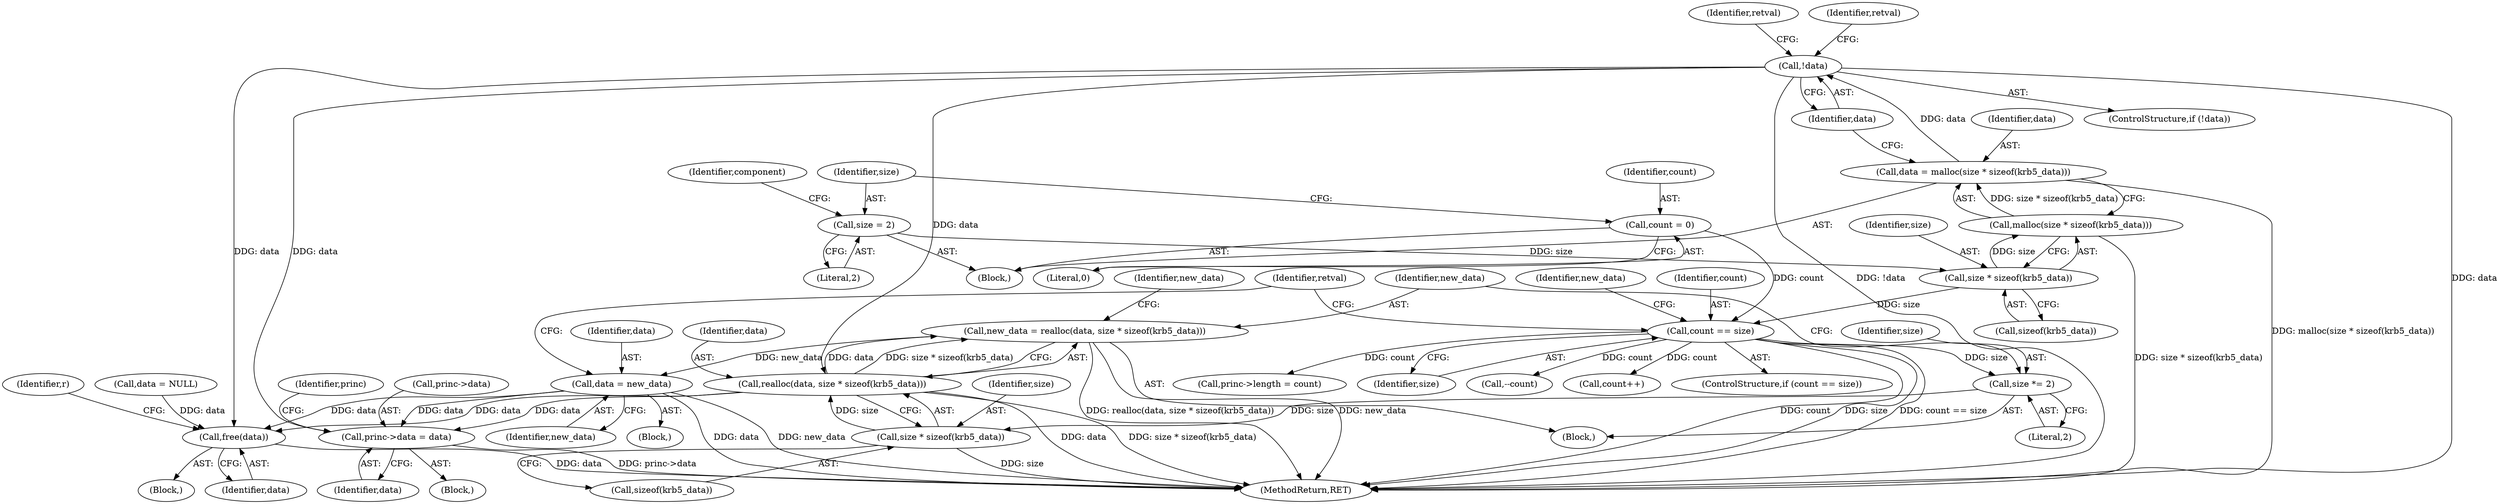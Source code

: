 digraph "0_krb5_f0c094a1b745d91ef2f9a4eae2149aac026a5789@API" {
"1000176" [label="(Call,new_data = realloc(data, size * sizeof(krb5_data)))"];
"1000178" [label="(Call,realloc(data, size * sizeof(krb5_data)))"];
"1000142" [label="(Call,!data)"];
"1000134" [label="(Call,data = malloc(size * sizeof(krb5_data)))"];
"1000136" [label="(Call,malloc(size * sizeof(krb5_data)))"];
"1000137" [label="(Call,size * sizeof(krb5_data))"];
"1000127" [label="(Call,size = 2)"];
"1000180" [label="(Call,size * sizeof(krb5_data))"];
"1000173" [label="(Call,size *= 2)"];
"1000165" [label="(Call,count == size)"];
"1000123" [label="(Call,count = 0)"];
"1000187" [label="(Call,data = new_data)"];
"1000249" [label="(Call,princ->data = data)"];
"1000280" [label="(Call,free(data))"];
"1000142" [label="(Call,!data)"];
"1000253" [label="(Identifier,data)"];
"1000267" [label="(Block,)"];
"1000175" [label="(Literal,2)"];
"1000139" [label="(Call,sizeof(krb5_data))"];
"1000129" [label="(Literal,2)"];
"1000254" [label="(Call,princ->length = count)"];
"1000165" [label="(Call,count == size)"];
"1000286" [label="(MethodReturn,RET)"];
"1000132" [label="(Identifier,component)"];
"1000125" [label="(Literal,0)"];
"1000283" [label="(Identifier,r)"];
"1000167" [label="(Identifier,size)"];
"1000262" [label="(Call,data = NULL)"];
"1000143" [label="(Identifier,data)"];
"1000180" [label="(Call,size * sizeof(krb5_data))"];
"1000281" [label="(Identifier,data)"];
"1000134" [label="(Call,data = malloc(size * sizeof(krb5_data)))"];
"1000171" [label="(Identifier,new_data)"];
"1000256" [label="(Identifier,princ)"];
"1000173" [label="(Call,size *= 2)"];
"1000189" [label="(Identifier,new_data)"];
"1000270" [label="(Call,--count)"];
"1000226" [label="(Call,count++)"];
"1000280" [label="(Call,free(data))"];
"1000185" [label="(Identifier,new_data)"];
"1000141" [label="(ControlStructure,if (!data))"];
"1000176" [label="(Call,new_data = realloc(data, size * sizeof(krb5_data)))"];
"1000174" [label="(Identifier,size)"];
"1000150" [label="(Identifier,retval)"];
"1000186" [label="(Block,)"];
"1000168" [label="(Block,)"];
"1000135" [label="(Identifier,data)"];
"1000181" [label="(Identifier,size)"];
"1000128" [label="(Identifier,size)"];
"1000136" [label="(Call,malloc(size * sizeof(krb5_data)))"];
"1000166" [label="(Identifier,count)"];
"1000123" [label="(Call,count = 0)"];
"1000124" [label="(Identifier,count)"];
"1000187" [label="(Call,data = new_data)"];
"1000188" [label="(Identifier,data)"];
"1000109" [label="(Block,)"];
"1000178" [label="(Call,realloc(data, size * sizeof(krb5_data)))"];
"1000177" [label="(Identifier,new_data)"];
"1000231" [label="(Block,)"];
"1000138" [label="(Identifier,size)"];
"1000127" [label="(Call,size = 2)"];
"1000164" [label="(ControlStructure,if (count == size))"];
"1000250" [label="(Call,princ->data)"];
"1000182" [label="(Call,sizeof(krb5_data))"];
"1000179" [label="(Identifier,data)"];
"1000137" [label="(Call,size * sizeof(krb5_data))"];
"1000197" [label="(Identifier,retval)"];
"1000146" [label="(Identifier,retval)"];
"1000249" [label="(Call,princ->data = data)"];
"1000176" -> "1000168"  [label="AST: "];
"1000176" -> "1000178"  [label="CFG: "];
"1000177" -> "1000176"  [label="AST: "];
"1000178" -> "1000176"  [label="AST: "];
"1000185" -> "1000176"  [label="CFG: "];
"1000176" -> "1000286"  [label="DDG: realloc(data, size * sizeof(krb5_data))"];
"1000176" -> "1000286"  [label="DDG: new_data"];
"1000178" -> "1000176"  [label="DDG: data"];
"1000178" -> "1000176"  [label="DDG: size * sizeof(krb5_data)"];
"1000176" -> "1000187"  [label="DDG: new_data"];
"1000178" -> "1000180"  [label="CFG: "];
"1000179" -> "1000178"  [label="AST: "];
"1000180" -> "1000178"  [label="AST: "];
"1000178" -> "1000286"  [label="DDG: data"];
"1000178" -> "1000286"  [label="DDG: size * sizeof(krb5_data)"];
"1000142" -> "1000178"  [label="DDG: data"];
"1000180" -> "1000178"  [label="DDG: size"];
"1000178" -> "1000249"  [label="DDG: data"];
"1000178" -> "1000280"  [label="DDG: data"];
"1000142" -> "1000141"  [label="AST: "];
"1000142" -> "1000143"  [label="CFG: "];
"1000143" -> "1000142"  [label="AST: "];
"1000146" -> "1000142"  [label="CFG: "];
"1000150" -> "1000142"  [label="CFG: "];
"1000142" -> "1000286"  [label="DDG: !data"];
"1000142" -> "1000286"  [label="DDG: data"];
"1000134" -> "1000142"  [label="DDG: data"];
"1000142" -> "1000249"  [label="DDG: data"];
"1000142" -> "1000280"  [label="DDG: data"];
"1000134" -> "1000109"  [label="AST: "];
"1000134" -> "1000136"  [label="CFG: "];
"1000135" -> "1000134"  [label="AST: "];
"1000136" -> "1000134"  [label="AST: "];
"1000143" -> "1000134"  [label="CFG: "];
"1000134" -> "1000286"  [label="DDG: malloc(size * sizeof(krb5_data))"];
"1000136" -> "1000134"  [label="DDG: size * sizeof(krb5_data)"];
"1000136" -> "1000137"  [label="CFG: "];
"1000137" -> "1000136"  [label="AST: "];
"1000136" -> "1000286"  [label="DDG: size * sizeof(krb5_data)"];
"1000137" -> "1000136"  [label="DDG: size"];
"1000137" -> "1000139"  [label="CFG: "];
"1000138" -> "1000137"  [label="AST: "];
"1000139" -> "1000137"  [label="AST: "];
"1000127" -> "1000137"  [label="DDG: size"];
"1000137" -> "1000165"  [label="DDG: size"];
"1000127" -> "1000109"  [label="AST: "];
"1000127" -> "1000129"  [label="CFG: "];
"1000128" -> "1000127"  [label="AST: "];
"1000129" -> "1000127"  [label="AST: "];
"1000132" -> "1000127"  [label="CFG: "];
"1000180" -> "1000182"  [label="CFG: "];
"1000181" -> "1000180"  [label="AST: "];
"1000182" -> "1000180"  [label="AST: "];
"1000180" -> "1000286"  [label="DDG: size"];
"1000173" -> "1000180"  [label="DDG: size"];
"1000173" -> "1000168"  [label="AST: "];
"1000173" -> "1000175"  [label="CFG: "];
"1000174" -> "1000173"  [label="AST: "];
"1000175" -> "1000173"  [label="AST: "];
"1000177" -> "1000173"  [label="CFG: "];
"1000165" -> "1000173"  [label="DDG: size"];
"1000165" -> "1000164"  [label="AST: "];
"1000165" -> "1000167"  [label="CFG: "];
"1000166" -> "1000165"  [label="AST: "];
"1000167" -> "1000165"  [label="AST: "];
"1000171" -> "1000165"  [label="CFG: "];
"1000197" -> "1000165"  [label="CFG: "];
"1000165" -> "1000286"  [label="DDG: count"];
"1000165" -> "1000286"  [label="DDG: size"];
"1000165" -> "1000286"  [label="DDG: count == size"];
"1000123" -> "1000165"  [label="DDG: count"];
"1000165" -> "1000226"  [label="DDG: count"];
"1000165" -> "1000254"  [label="DDG: count"];
"1000165" -> "1000270"  [label="DDG: count"];
"1000123" -> "1000109"  [label="AST: "];
"1000123" -> "1000125"  [label="CFG: "];
"1000124" -> "1000123"  [label="AST: "];
"1000125" -> "1000123"  [label="AST: "];
"1000128" -> "1000123"  [label="CFG: "];
"1000187" -> "1000186"  [label="AST: "];
"1000187" -> "1000189"  [label="CFG: "];
"1000188" -> "1000187"  [label="AST: "];
"1000189" -> "1000187"  [label="AST: "];
"1000197" -> "1000187"  [label="CFG: "];
"1000187" -> "1000286"  [label="DDG: data"];
"1000187" -> "1000286"  [label="DDG: new_data"];
"1000187" -> "1000249"  [label="DDG: data"];
"1000187" -> "1000280"  [label="DDG: data"];
"1000249" -> "1000231"  [label="AST: "];
"1000249" -> "1000253"  [label="CFG: "];
"1000250" -> "1000249"  [label="AST: "];
"1000253" -> "1000249"  [label="AST: "];
"1000256" -> "1000249"  [label="CFG: "];
"1000249" -> "1000286"  [label="DDG: princ->data"];
"1000280" -> "1000267"  [label="AST: "];
"1000280" -> "1000281"  [label="CFG: "];
"1000281" -> "1000280"  [label="AST: "];
"1000283" -> "1000280"  [label="CFG: "];
"1000280" -> "1000286"  [label="DDG: data"];
"1000262" -> "1000280"  [label="DDG: data"];
}
